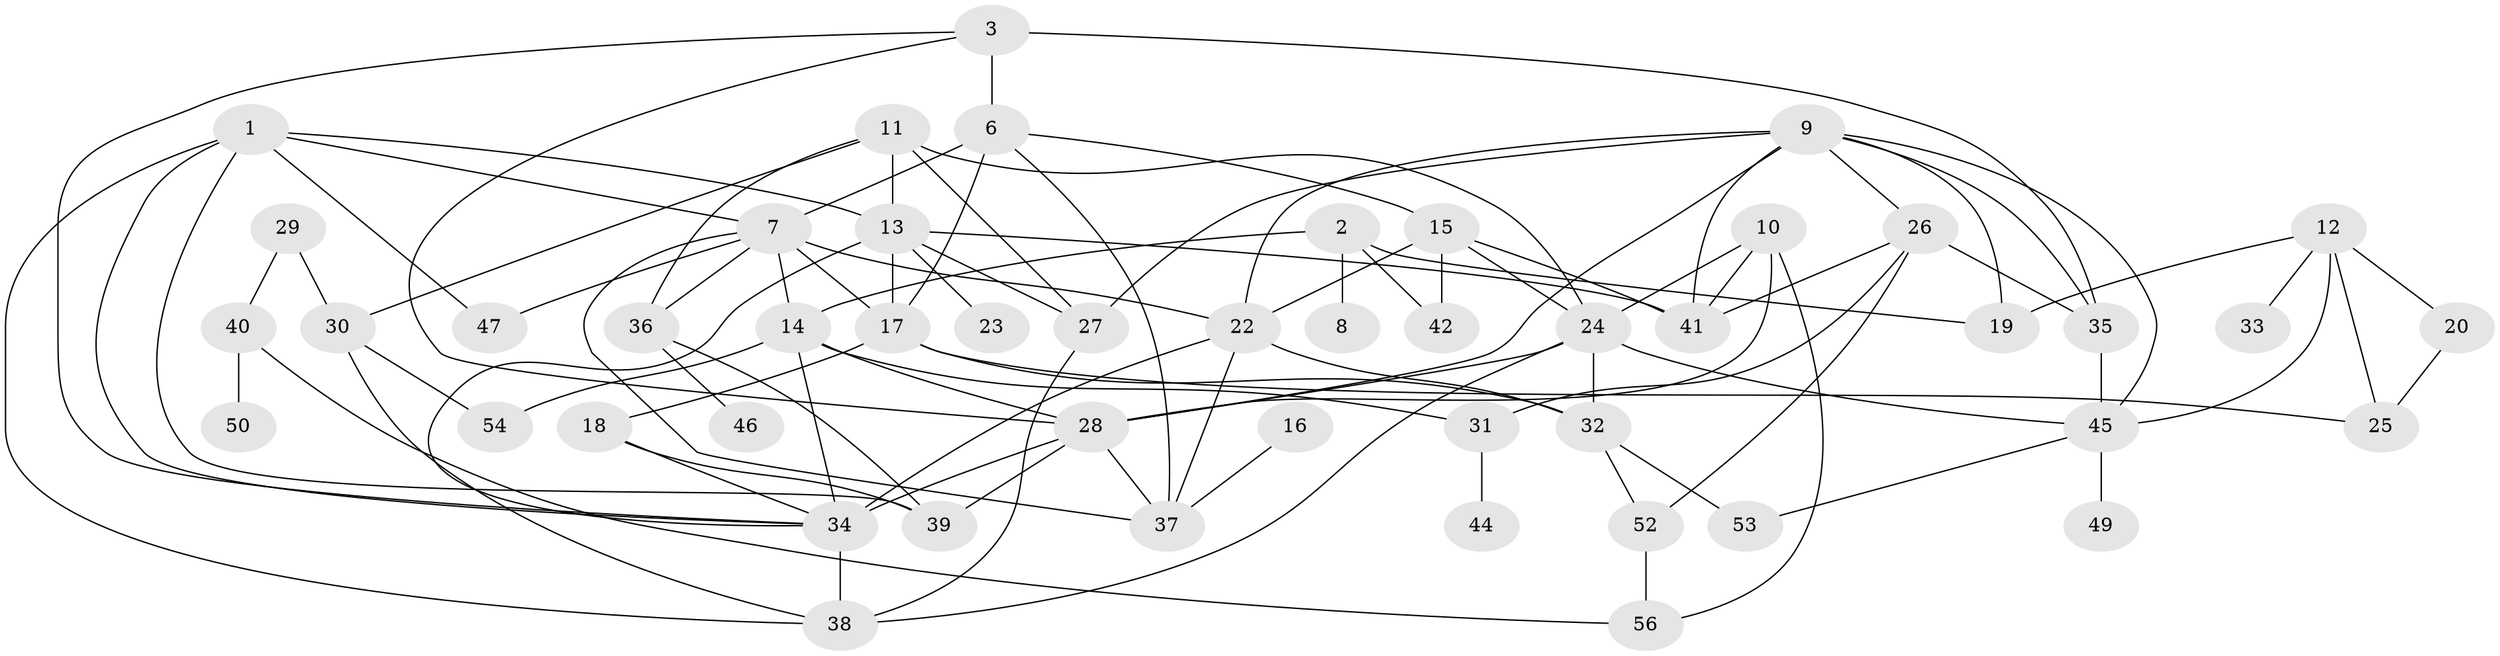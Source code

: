 // original degree distribution, {5: 0.14035087719298245, 1: 0.16666666666666666, 2: 0.19298245614035087, 0: 0.06140350877192982, 3: 0.24561403508771928, 6: 0.043859649122807015, 7: 0.02631578947368421, 4: 0.12280701754385964}
// Generated by graph-tools (version 1.1) at 2025/48/03/04/25 22:48:15]
// undirected, 49 vertices, 97 edges
graph export_dot {
  node [color=gray90,style=filled];
  1;
  2;
  3;
  6;
  7;
  8;
  9;
  10;
  11;
  12;
  13;
  14;
  15;
  16;
  17;
  18;
  19;
  20;
  22;
  23;
  24;
  25;
  26;
  27;
  28;
  29;
  30;
  31;
  32;
  33;
  34;
  35;
  36;
  37;
  38;
  39;
  40;
  41;
  42;
  44;
  45;
  46;
  47;
  49;
  50;
  52;
  53;
  54;
  56;
  1 -- 7 [weight=1.0];
  1 -- 13 [weight=1.0];
  1 -- 34 [weight=1.0];
  1 -- 38 [weight=1.0];
  1 -- 39 [weight=1.0];
  1 -- 47 [weight=1.0];
  2 -- 8 [weight=1.0];
  2 -- 14 [weight=1.0];
  2 -- 19 [weight=1.0];
  2 -- 42 [weight=1.0];
  3 -- 6 [weight=1.0];
  3 -- 28 [weight=1.0];
  3 -- 34 [weight=1.0];
  3 -- 35 [weight=2.0];
  6 -- 7 [weight=1.0];
  6 -- 15 [weight=1.0];
  6 -- 17 [weight=2.0];
  6 -- 37 [weight=1.0];
  7 -- 14 [weight=1.0];
  7 -- 17 [weight=1.0];
  7 -- 22 [weight=2.0];
  7 -- 36 [weight=2.0];
  7 -- 37 [weight=1.0];
  7 -- 47 [weight=1.0];
  9 -- 19 [weight=2.0];
  9 -- 22 [weight=1.0];
  9 -- 26 [weight=1.0];
  9 -- 27 [weight=2.0];
  9 -- 28 [weight=1.0];
  9 -- 35 [weight=1.0];
  9 -- 41 [weight=1.0];
  9 -- 45 [weight=1.0];
  10 -- 24 [weight=1.0];
  10 -- 28 [weight=1.0];
  10 -- 41 [weight=2.0];
  10 -- 56 [weight=1.0];
  11 -- 13 [weight=2.0];
  11 -- 24 [weight=1.0];
  11 -- 27 [weight=1.0];
  11 -- 30 [weight=1.0];
  11 -- 36 [weight=1.0];
  12 -- 19 [weight=1.0];
  12 -- 20 [weight=1.0];
  12 -- 25 [weight=1.0];
  12 -- 33 [weight=1.0];
  12 -- 45 [weight=1.0];
  13 -- 17 [weight=2.0];
  13 -- 23 [weight=1.0];
  13 -- 27 [weight=1.0];
  13 -- 34 [weight=1.0];
  13 -- 41 [weight=1.0];
  14 -- 28 [weight=1.0];
  14 -- 31 [weight=1.0];
  14 -- 34 [weight=4.0];
  14 -- 54 [weight=1.0];
  15 -- 22 [weight=1.0];
  15 -- 24 [weight=1.0];
  15 -- 41 [weight=1.0];
  15 -- 42 [weight=1.0];
  16 -- 37 [weight=1.0];
  17 -- 18 [weight=1.0];
  17 -- 25 [weight=1.0];
  17 -- 32 [weight=1.0];
  18 -- 34 [weight=1.0];
  18 -- 39 [weight=1.0];
  20 -- 25 [weight=1.0];
  22 -- 32 [weight=1.0];
  22 -- 34 [weight=2.0];
  22 -- 37 [weight=1.0];
  24 -- 28 [weight=1.0];
  24 -- 32 [weight=1.0];
  24 -- 38 [weight=1.0];
  24 -- 45 [weight=1.0];
  26 -- 31 [weight=1.0];
  26 -- 35 [weight=2.0];
  26 -- 41 [weight=1.0];
  26 -- 52 [weight=2.0];
  27 -- 38 [weight=1.0];
  28 -- 34 [weight=1.0];
  28 -- 37 [weight=1.0];
  28 -- 39 [weight=1.0];
  29 -- 30 [weight=1.0];
  29 -- 40 [weight=1.0];
  30 -- 38 [weight=1.0];
  30 -- 54 [weight=1.0];
  31 -- 44 [weight=1.0];
  32 -- 52 [weight=1.0];
  32 -- 53 [weight=1.0];
  34 -- 38 [weight=1.0];
  35 -- 45 [weight=1.0];
  36 -- 39 [weight=1.0];
  36 -- 46 [weight=1.0];
  40 -- 50 [weight=1.0];
  40 -- 56 [weight=1.0];
  45 -- 49 [weight=1.0];
  45 -- 53 [weight=1.0];
  52 -- 56 [weight=1.0];
}
